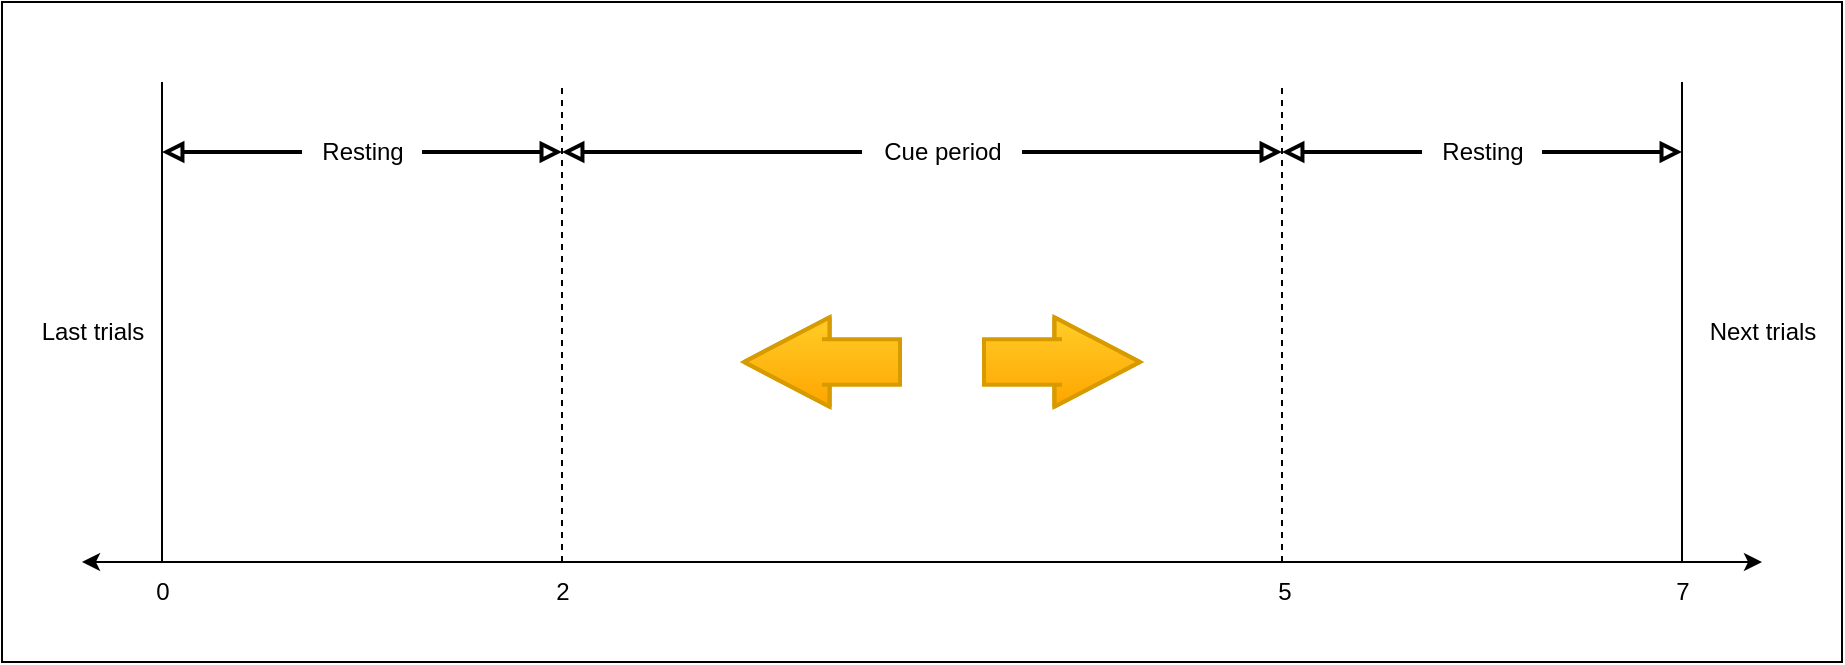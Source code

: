 <mxfile version="20.5.1" type="device"><diagram id="t2xjRTCC40ie4rjYa1l0" name="Page-1"><mxGraphModel dx="1673" dy="887" grid="1" gridSize="10" guides="1" tooltips="1" connect="1" arrows="1" fold="1" page="1" pageScale="1" pageWidth="850" pageHeight="1100" math="0" shadow="0"><root><mxCell id="0"/><mxCell id="1" parent="0"/><mxCell id="lg0s3foi5Wh6Gnc58gsu-11" value="" style="rounded=0;whiteSpace=wrap;html=1;" vertex="1" parent="1"><mxGeometry x="360" y="280" width="920" height="330" as="geometry"/></mxCell><mxCell id="lg0s3foi5Wh6Gnc58gsu-1" value="" style="endArrow=classic;startArrow=classic;html=1;rounded=0;" edge="1" parent="1"><mxGeometry width="50" height="50" relative="1" as="geometry"><mxPoint x="400" y="560" as="sourcePoint"/><mxPoint x="1240" y="560" as="targetPoint"/></mxGeometry></mxCell><mxCell id="lg0s3foi5Wh6Gnc58gsu-2" value="0" style="text;html=1;align=center;verticalAlign=middle;resizable=0;points=[];autosize=1;strokeColor=none;fillColor=none;" vertex="1" parent="1"><mxGeometry x="425" y="560" width="30" height="30" as="geometry"/></mxCell><mxCell id="lg0s3foi5Wh6Gnc58gsu-3" value="2" style="text;html=1;align=center;verticalAlign=middle;resizable=0;points=[];autosize=1;strokeColor=none;fillColor=none;" vertex="1" parent="1"><mxGeometry x="625" y="560" width="30" height="30" as="geometry"/></mxCell><mxCell id="lg0s3foi5Wh6Gnc58gsu-4" value="5" style="text;html=1;align=center;verticalAlign=middle;resizable=0;points=[];autosize=1;strokeColor=none;fillColor=none;" vertex="1" parent="1"><mxGeometry x="986" y="560" width="30" height="30" as="geometry"/></mxCell><mxCell id="lg0s3foi5Wh6Gnc58gsu-5" value="7" style="text;html=1;align=center;verticalAlign=middle;resizable=0;points=[];autosize=1;strokeColor=none;fillColor=none;" vertex="1" parent="1"><mxGeometry x="1185" y="560" width="30" height="30" as="geometry"/></mxCell><mxCell id="lg0s3foi5Wh6Gnc58gsu-6" value="" style="endArrow=none;html=1;rounded=0;" edge="1" parent="1"><mxGeometry width="50" height="50" relative="1" as="geometry"><mxPoint x="440" y="560" as="sourcePoint"/><mxPoint x="440" y="320" as="targetPoint"/></mxGeometry></mxCell><mxCell id="lg0s3foi5Wh6Gnc58gsu-7" value="" style="endArrow=none;html=1;rounded=0;dashed=1;" edge="1" parent="1"><mxGeometry width="50" height="50" relative="1" as="geometry"><mxPoint x="640" y="560.0" as="sourcePoint"/><mxPoint x="640" y="320" as="targetPoint"/></mxGeometry></mxCell><mxCell id="lg0s3foi5Wh6Gnc58gsu-8" value="" style="endArrow=none;html=1;rounded=0;dashed=1;" edge="1" parent="1"><mxGeometry width="50" height="50" relative="1" as="geometry"><mxPoint x="1000" y="560" as="sourcePoint"/><mxPoint x="1000" y="320" as="targetPoint"/></mxGeometry></mxCell><mxCell id="lg0s3foi5Wh6Gnc58gsu-9" value="" style="endArrow=none;html=1;rounded=0;" edge="1" parent="1"><mxGeometry width="50" height="50" relative="1" as="geometry"><mxPoint x="1200" y="560" as="sourcePoint"/><mxPoint x="1200" y="320" as="targetPoint"/></mxGeometry></mxCell><mxCell id="lg0s3foi5Wh6Gnc58gsu-17" style="edgeStyle=orthogonalEdgeStyle;rounded=0;orthogonalLoop=1;jettySize=auto;html=1;strokeWidth=2;fontSize=16;endArrow=block;endFill=0;" edge="1" parent="1" source="lg0s3foi5Wh6Gnc58gsu-10"><mxGeometry relative="1" as="geometry"><mxPoint x="440" y="355.0" as="targetPoint"/></mxGeometry></mxCell><mxCell id="lg0s3foi5Wh6Gnc58gsu-18" style="edgeStyle=orthogonalEdgeStyle;rounded=0;orthogonalLoop=1;jettySize=auto;html=1;strokeWidth=2;fontSize=16;endArrow=block;endFill=0;" edge="1" parent="1" source="lg0s3foi5Wh6Gnc58gsu-10"><mxGeometry relative="1" as="geometry"><mxPoint x="640.0" y="355.0" as="targetPoint"/></mxGeometry></mxCell><mxCell id="lg0s3foi5Wh6Gnc58gsu-10" value="Resting" style="text;html=1;align=center;verticalAlign=middle;resizable=0;points=[];autosize=1;strokeColor=none;fillColor=none;" vertex="1" parent="1"><mxGeometry x="510" y="340" width="60" height="30" as="geometry"/></mxCell><mxCell id="lg0s3foi5Wh6Gnc58gsu-12" value="" style="shape=flexArrow;endArrow=classic;html=1;rounded=0;strokeWidth=2;fontSize=16;width=21.667;endSize=13.608;fillColor=#ffcd28;gradientColor=#ffa500;strokeColor=#d79b00;" edge="1" parent="1"><mxGeometry width="50" height="50" relative="1" as="geometry"><mxPoint x="810" y="460" as="sourcePoint"/><mxPoint x="730" y="460" as="targetPoint"/><Array as="points"><mxPoint x="770" y="460"/></Array></mxGeometry></mxCell><mxCell id="lg0s3foi5Wh6Gnc58gsu-13" value="" style="shape=flexArrow;endArrow=block;html=1;rounded=0;strokeWidth=2;fontSize=16;width=21.667;endSize=13.608;endFill=0;fillColor=#ffcd28;gradientColor=#ffa500;strokeColor=#d79b00;" edge="1" parent="1"><mxGeometry width="50" height="50" relative="1" as="geometry"><mxPoint x="850" y="460.0" as="sourcePoint"/><mxPoint x="930" y="460.0" as="targetPoint"/><Array as="points"><mxPoint x="890" y="460"/></Array></mxGeometry></mxCell><mxCell id="lg0s3foi5Wh6Gnc58gsu-19" style="edgeStyle=orthogonalEdgeStyle;rounded=0;orthogonalLoop=1;jettySize=auto;html=1;strokeWidth=2;fontSize=16;endArrow=block;endFill=0;" edge="1" parent="1" source="lg0s3foi5Wh6Gnc58gsu-15"><mxGeometry relative="1" as="geometry"><mxPoint x="640.0" y="355.0" as="targetPoint"/></mxGeometry></mxCell><mxCell id="lg0s3foi5Wh6Gnc58gsu-20" style="edgeStyle=orthogonalEdgeStyle;rounded=0;orthogonalLoop=1;jettySize=auto;html=1;strokeWidth=2;fontSize=16;endArrow=block;endFill=0;" edge="1" parent="1" source="lg0s3foi5Wh6Gnc58gsu-15"><mxGeometry relative="1" as="geometry"><mxPoint x="1000.0" y="355.0" as="targetPoint"/></mxGeometry></mxCell><mxCell id="lg0s3foi5Wh6Gnc58gsu-15" value="Cue period" style="text;html=1;align=center;verticalAlign=middle;resizable=0;points=[];autosize=1;strokeColor=none;fillColor=none;" vertex="1" parent="1"><mxGeometry x="790" y="340" width="80" height="30" as="geometry"/></mxCell><mxCell id="lg0s3foi5Wh6Gnc58gsu-21" style="edgeStyle=orthogonalEdgeStyle;rounded=0;orthogonalLoop=1;jettySize=auto;html=1;strokeWidth=2;fontSize=16;endArrow=block;endFill=0;" edge="1" parent="1" source="lg0s3foi5Wh6Gnc58gsu-16"><mxGeometry relative="1" as="geometry"><mxPoint x="1000.0" y="355.0" as="targetPoint"/></mxGeometry></mxCell><mxCell id="lg0s3foi5Wh6Gnc58gsu-22" style="edgeStyle=orthogonalEdgeStyle;rounded=0;orthogonalLoop=1;jettySize=auto;html=1;strokeWidth=2;fontSize=16;endArrow=block;endFill=0;" edge="1" parent="1" source="lg0s3foi5Wh6Gnc58gsu-16"><mxGeometry relative="1" as="geometry"><mxPoint x="1200" y="355.0" as="targetPoint"/></mxGeometry></mxCell><mxCell id="lg0s3foi5Wh6Gnc58gsu-16" value="Resting" style="text;html=1;align=center;verticalAlign=middle;resizable=0;points=[];autosize=1;strokeColor=none;fillColor=none;" vertex="1" parent="1"><mxGeometry x="1070" y="340" width="60" height="30" as="geometry"/></mxCell><mxCell id="lg0s3foi5Wh6Gnc58gsu-23" value="Last trials" style="text;html=1;align=center;verticalAlign=middle;resizable=0;points=[];autosize=1;strokeColor=none;fillColor=none;" vertex="1" parent="1"><mxGeometry x="370" y="430" width="70" height="30" as="geometry"/></mxCell><mxCell id="lg0s3foi5Wh6Gnc58gsu-24" value="Next trials" style="text;html=1;align=center;verticalAlign=middle;resizable=0;points=[];autosize=1;strokeColor=none;fillColor=none;fontSize=12;" vertex="1" parent="1"><mxGeometry x="1200" y="430" width="80" height="30" as="geometry"/></mxCell><mxCell id="lg0s3foi5Wh6Gnc58gsu-27" value="" style="shape=image;html=1;verticalAlign=top;verticalLabelPosition=bottom;labelBackgroundColor=#ffffff;imageAspect=0;aspect=fixed;image=https://cdn3.iconfinder.com/data/icons/user-interface-169/32/plus-128.png;fontSize=16;fontColor=#000000;" vertex="1" parent="1"><mxGeometry x="476" y="396" width="128" height="128" as="geometry"/></mxCell><mxCell id="lg0s3foi5Wh6Gnc58gsu-28" value="" style="shape=image;html=1;verticalAlign=top;verticalLabelPosition=bottom;labelBackgroundColor=#ffffff;imageAspect=0;aspect=fixed;image=https://cdn3.iconfinder.com/data/icons/user-interface-169/32/plus-128.png;fontSize=16;fontColor=#000000;" vertex="1" parent="1"><mxGeometry x="1036" y="396" width="128" height="128" as="geometry"/></mxCell></root></mxGraphModel></diagram></mxfile>